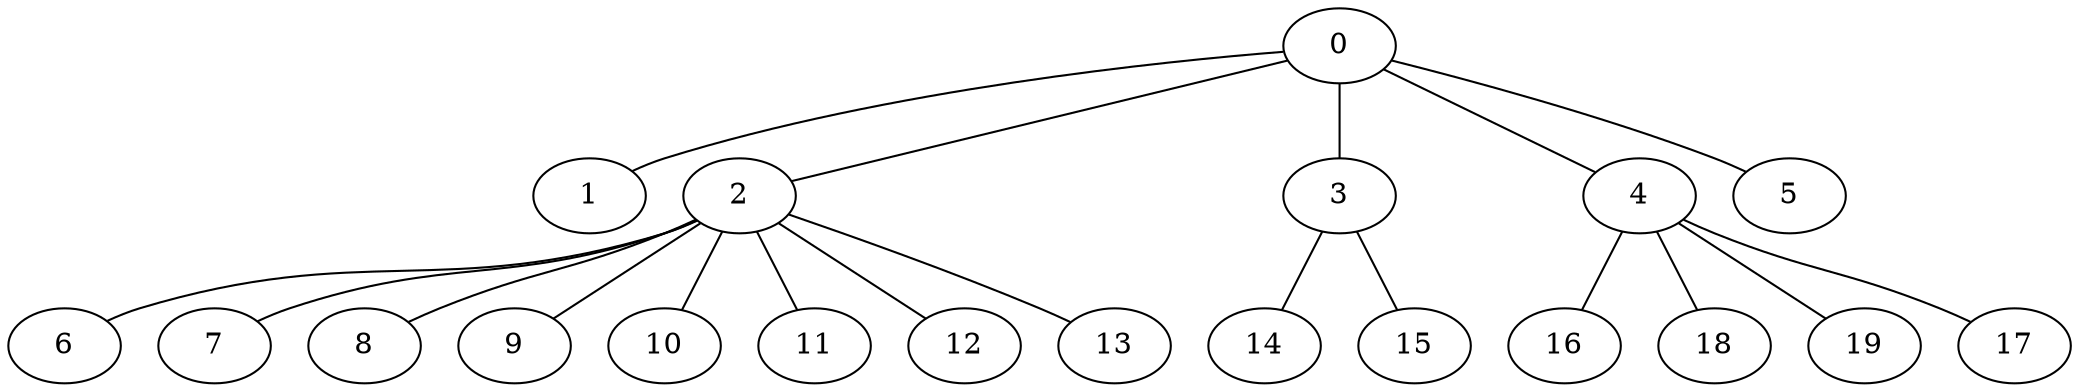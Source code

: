 
graph graphname {
    0 -- 1
0 -- 2
0 -- 3
0 -- 4
0 -- 5
2 -- 6
2 -- 7
2 -- 8
2 -- 9
2 -- 10
2 -- 11
2 -- 12
2 -- 13
3 -- 14
3 -- 15
4 -- 16
4 -- 18
4 -- 19
4 -- 17

}
